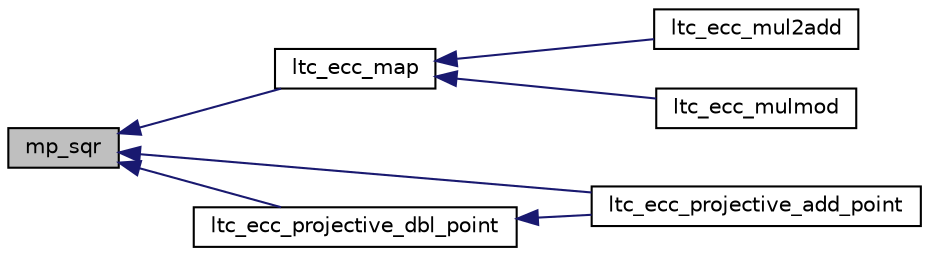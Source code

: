 digraph G
{
  edge [fontname="Helvetica",fontsize="10",labelfontname="Helvetica",labelfontsize="10"];
  node [fontname="Helvetica",fontsize="10",shape=record];
  rankdir="LR";
  Node1 [label="mp_sqr",height=0.2,width=0.4,color="black", fillcolor="grey75", style="filled" fontcolor="black"];
  Node1 -> Node2 [dir="back",color="midnightblue",fontsize="10",style="solid",fontname="Helvetica"];
  Node2 [label="ltc_ecc_map",height=0.2,width=0.4,color="black", fillcolor="white", style="filled",URL="$ltc__ecc__map_8c.html#af9f9d49f05241e41e2f8660afdaf7dac"];
  Node2 -> Node3 [dir="back",color="midnightblue",fontsize="10",style="solid",fontname="Helvetica"];
  Node3 [label="ltc_ecc_mul2add",height=0.2,width=0.4,color="black", fillcolor="white", style="filled",URL="$ltc__ecc__mul2add_8c.html#a19662a974059fc12dd8860624b906a61"];
  Node2 -> Node4 [dir="back",color="midnightblue",fontsize="10",style="solid",fontname="Helvetica"];
  Node4 [label="ltc_ecc_mulmod",height=0.2,width=0.4,color="black", fillcolor="white", style="filled",URL="$ltc__ecc__mulmod_8c.html#a4b699a0ba26201e68db971b8ade9668d"];
  Node1 -> Node5 [dir="back",color="midnightblue",fontsize="10",style="solid",fontname="Helvetica"];
  Node5 [label="ltc_ecc_projective_add_point",height=0.2,width=0.4,color="black", fillcolor="white", style="filled",URL="$ltc__ecc__projective__add__point_8c.html#a58bf8b2c972cdce7ddada7f9fee68a63"];
  Node1 -> Node6 [dir="back",color="midnightblue",fontsize="10",style="solid",fontname="Helvetica"];
  Node6 [label="ltc_ecc_projective_dbl_point",height=0.2,width=0.4,color="black", fillcolor="white", style="filled",URL="$ltc__ecc__projective__dbl__point_8c.html#ae613a06c3b0fe1b1917743bbd2533f95"];
  Node6 -> Node5 [dir="back",color="midnightblue",fontsize="10",style="solid",fontname="Helvetica"];
}
